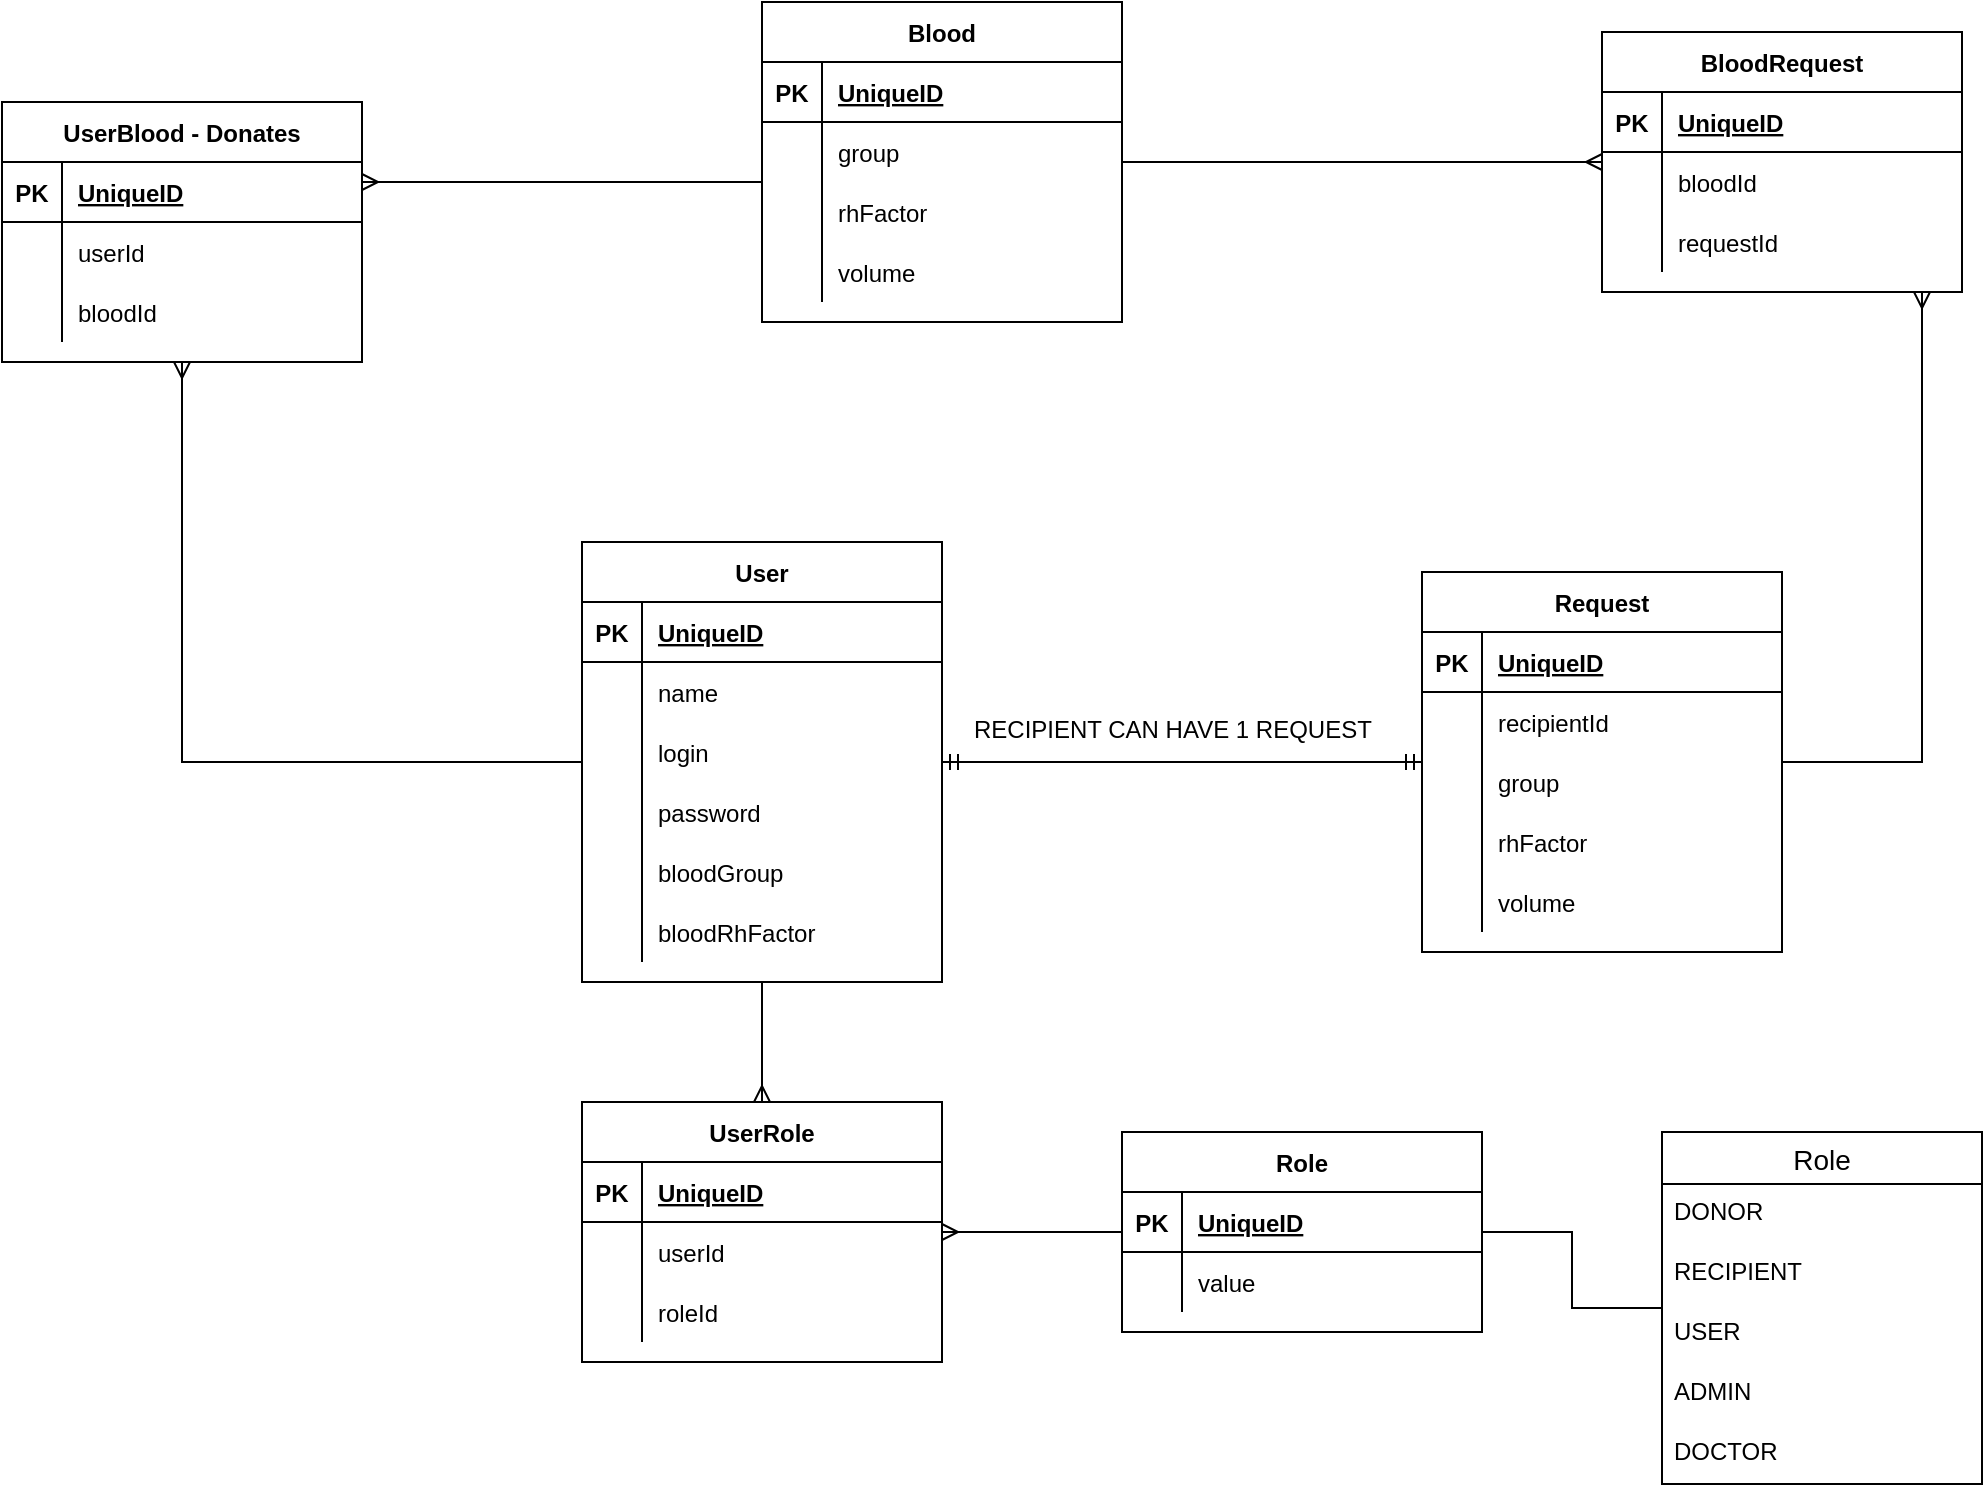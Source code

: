 <mxfile version="20.3.0" type="device"><diagram id="ZuSS_hsKMEKXDQGhwud5" name="Page-1"><mxGraphModel dx="1292" dy="696" grid="1" gridSize="10" guides="1" tooltips="1" connect="1" arrows="1" fold="1" page="1" pageScale="1" pageWidth="1654" pageHeight="2336" math="0" shadow="0"><root><mxCell id="0"/><mxCell id="1" parent="0"/><mxCell id="Uv4HPUMLxdbUhzFTMgXX-235" style="edgeStyle=orthogonalEdgeStyle;rounded=0;orthogonalLoop=1;jettySize=auto;html=1;startArrow=none;startFill=0;endArrow=ERmany;endFill=0;" edge="1" parent="1" source="Uv4HPUMLxdbUhzFTMgXX-1" target="Uv4HPUMLxdbUhzFTMgXX-219"><mxGeometry relative="1" as="geometry"/></mxCell><mxCell id="Uv4HPUMLxdbUhzFTMgXX-1" value="User" style="shape=table;startSize=30;container=1;collapsible=1;childLayout=tableLayout;fixedRows=1;rowLines=0;fontStyle=1;align=center;resizeLast=1;" vertex="1" parent="1"><mxGeometry x="460" y="710" width="180" height="220" as="geometry"/></mxCell><mxCell id="Uv4HPUMLxdbUhzFTMgXX-2" value="" style="shape=tableRow;horizontal=0;startSize=0;swimlaneHead=0;swimlaneBody=0;fillColor=none;collapsible=0;dropTarget=0;points=[[0,0.5],[1,0.5]];portConstraint=eastwest;top=0;left=0;right=0;bottom=1;" vertex="1" parent="Uv4HPUMLxdbUhzFTMgXX-1"><mxGeometry y="30" width="180" height="30" as="geometry"/></mxCell><mxCell id="Uv4HPUMLxdbUhzFTMgXX-3" value="PK" style="shape=partialRectangle;connectable=0;fillColor=none;top=0;left=0;bottom=0;right=0;fontStyle=1;overflow=hidden;" vertex="1" parent="Uv4HPUMLxdbUhzFTMgXX-2"><mxGeometry width="30" height="30" as="geometry"><mxRectangle width="30" height="30" as="alternateBounds"/></mxGeometry></mxCell><mxCell id="Uv4HPUMLxdbUhzFTMgXX-4" value="UniqueID" style="shape=partialRectangle;connectable=0;fillColor=none;top=0;left=0;bottom=0;right=0;align=left;spacingLeft=6;fontStyle=5;overflow=hidden;" vertex="1" parent="Uv4HPUMLxdbUhzFTMgXX-2"><mxGeometry x="30" width="150" height="30" as="geometry"><mxRectangle width="150" height="30" as="alternateBounds"/></mxGeometry></mxCell><mxCell id="Uv4HPUMLxdbUhzFTMgXX-5" value="" style="shape=tableRow;horizontal=0;startSize=0;swimlaneHead=0;swimlaneBody=0;fillColor=none;collapsible=0;dropTarget=0;points=[[0,0.5],[1,0.5]];portConstraint=eastwest;top=0;left=0;right=0;bottom=0;" vertex="1" parent="Uv4HPUMLxdbUhzFTMgXX-1"><mxGeometry y="60" width="180" height="30" as="geometry"/></mxCell><mxCell id="Uv4HPUMLxdbUhzFTMgXX-6" value="" style="shape=partialRectangle;connectable=0;fillColor=none;top=0;left=0;bottom=0;right=0;editable=1;overflow=hidden;" vertex="1" parent="Uv4HPUMLxdbUhzFTMgXX-5"><mxGeometry width="30" height="30" as="geometry"><mxRectangle width="30" height="30" as="alternateBounds"/></mxGeometry></mxCell><mxCell id="Uv4HPUMLxdbUhzFTMgXX-7" value="name" style="shape=partialRectangle;connectable=0;fillColor=none;top=0;left=0;bottom=0;right=0;align=left;spacingLeft=6;overflow=hidden;" vertex="1" parent="Uv4HPUMLxdbUhzFTMgXX-5"><mxGeometry x="30" width="150" height="30" as="geometry"><mxRectangle width="150" height="30" as="alternateBounds"/></mxGeometry></mxCell><mxCell id="Uv4HPUMLxdbUhzFTMgXX-8" value="" style="shape=tableRow;horizontal=0;startSize=0;swimlaneHead=0;swimlaneBody=0;fillColor=none;collapsible=0;dropTarget=0;points=[[0,0.5],[1,0.5]];portConstraint=eastwest;top=0;left=0;right=0;bottom=0;" vertex="1" parent="Uv4HPUMLxdbUhzFTMgXX-1"><mxGeometry y="90" width="180" height="30" as="geometry"/></mxCell><mxCell id="Uv4HPUMLxdbUhzFTMgXX-9" value="" style="shape=partialRectangle;connectable=0;fillColor=none;top=0;left=0;bottom=0;right=0;editable=1;overflow=hidden;" vertex="1" parent="Uv4HPUMLxdbUhzFTMgXX-8"><mxGeometry width="30" height="30" as="geometry"><mxRectangle width="30" height="30" as="alternateBounds"/></mxGeometry></mxCell><mxCell id="Uv4HPUMLxdbUhzFTMgXX-10" value="login" style="shape=partialRectangle;connectable=0;fillColor=none;top=0;left=0;bottom=0;right=0;align=left;spacingLeft=6;overflow=hidden;" vertex="1" parent="Uv4HPUMLxdbUhzFTMgXX-8"><mxGeometry x="30" width="150" height="30" as="geometry"><mxRectangle width="150" height="30" as="alternateBounds"/></mxGeometry></mxCell><mxCell id="Uv4HPUMLxdbUhzFTMgXX-11" value="" style="shape=tableRow;horizontal=0;startSize=0;swimlaneHead=0;swimlaneBody=0;fillColor=none;collapsible=0;dropTarget=0;points=[[0,0.5],[1,0.5]];portConstraint=eastwest;top=0;left=0;right=0;bottom=0;" vertex="1" parent="Uv4HPUMLxdbUhzFTMgXX-1"><mxGeometry y="120" width="180" height="30" as="geometry"/></mxCell><mxCell id="Uv4HPUMLxdbUhzFTMgXX-12" value="" style="shape=partialRectangle;connectable=0;fillColor=none;top=0;left=0;bottom=0;right=0;editable=1;overflow=hidden;" vertex="1" parent="Uv4HPUMLxdbUhzFTMgXX-11"><mxGeometry width="30" height="30" as="geometry"><mxRectangle width="30" height="30" as="alternateBounds"/></mxGeometry></mxCell><mxCell id="Uv4HPUMLxdbUhzFTMgXX-13" value="password" style="shape=partialRectangle;connectable=0;fillColor=none;top=0;left=0;bottom=0;right=0;align=left;spacingLeft=6;overflow=hidden;" vertex="1" parent="Uv4HPUMLxdbUhzFTMgXX-11"><mxGeometry x="30" width="150" height="30" as="geometry"><mxRectangle width="150" height="30" as="alternateBounds"/></mxGeometry></mxCell><mxCell id="Uv4HPUMLxdbUhzFTMgXX-186" style="shape=tableRow;horizontal=0;startSize=0;swimlaneHead=0;swimlaneBody=0;fillColor=none;collapsible=0;dropTarget=0;points=[[0,0.5],[1,0.5]];portConstraint=eastwest;top=0;left=0;right=0;bottom=0;" vertex="1" parent="Uv4HPUMLxdbUhzFTMgXX-1"><mxGeometry y="150" width="180" height="30" as="geometry"/></mxCell><mxCell id="Uv4HPUMLxdbUhzFTMgXX-187" style="shape=partialRectangle;connectable=0;fillColor=none;top=0;left=0;bottom=0;right=0;editable=1;overflow=hidden;" vertex="1" parent="Uv4HPUMLxdbUhzFTMgXX-186"><mxGeometry width="30" height="30" as="geometry"><mxRectangle width="30" height="30" as="alternateBounds"/></mxGeometry></mxCell><mxCell id="Uv4HPUMLxdbUhzFTMgXX-188" value="bloodGroup" style="shape=partialRectangle;connectable=0;fillColor=none;top=0;left=0;bottom=0;right=0;align=left;spacingLeft=6;overflow=hidden;" vertex="1" parent="Uv4HPUMLxdbUhzFTMgXX-186"><mxGeometry x="30" width="150" height="30" as="geometry"><mxRectangle width="150" height="30" as="alternateBounds"/></mxGeometry></mxCell><mxCell id="Uv4HPUMLxdbUhzFTMgXX-189" style="shape=tableRow;horizontal=0;startSize=0;swimlaneHead=0;swimlaneBody=0;fillColor=none;collapsible=0;dropTarget=0;points=[[0,0.5],[1,0.5]];portConstraint=eastwest;top=0;left=0;right=0;bottom=0;" vertex="1" parent="Uv4HPUMLxdbUhzFTMgXX-1"><mxGeometry y="180" width="180" height="30" as="geometry"/></mxCell><mxCell id="Uv4HPUMLxdbUhzFTMgXX-190" style="shape=partialRectangle;connectable=0;fillColor=none;top=0;left=0;bottom=0;right=0;editable=1;overflow=hidden;" vertex="1" parent="Uv4HPUMLxdbUhzFTMgXX-189"><mxGeometry width="30" height="30" as="geometry"><mxRectangle width="30" height="30" as="alternateBounds"/></mxGeometry></mxCell><mxCell id="Uv4HPUMLxdbUhzFTMgXX-191" value="bloodRhFactor" style="shape=partialRectangle;connectable=0;fillColor=none;top=0;left=0;bottom=0;right=0;align=left;spacingLeft=6;overflow=hidden;" vertex="1" parent="Uv4HPUMLxdbUhzFTMgXX-189"><mxGeometry x="30" width="150" height="30" as="geometry"><mxRectangle width="150" height="30" as="alternateBounds"/></mxGeometry></mxCell><mxCell id="Uv4HPUMLxdbUhzFTMgXX-59" style="edgeStyle=orthogonalEdgeStyle;rounded=0;orthogonalLoop=1;jettySize=auto;html=1;endArrow=none;endFill=0;" edge="1" parent="1" source="Uv4HPUMLxdbUhzFTMgXX-40" target="Uv4HPUMLxdbUhzFTMgXX-54"><mxGeometry relative="1" as="geometry"/></mxCell><mxCell id="Uv4HPUMLxdbUhzFTMgXX-134" style="edgeStyle=orthogonalEdgeStyle;rounded=0;orthogonalLoop=1;jettySize=auto;html=1;endArrow=ERmany;endFill=0;" edge="1" parent="1" source="Uv4HPUMLxdbUhzFTMgXX-40" target="Uv4HPUMLxdbUhzFTMgXX-121"><mxGeometry relative="1" as="geometry"/></mxCell><mxCell id="Uv4HPUMLxdbUhzFTMgXX-40" value="Role" style="shape=table;startSize=30;container=1;collapsible=1;childLayout=tableLayout;fixedRows=1;rowLines=0;fontStyle=1;align=center;resizeLast=1;" vertex="1" parent="1"><mxGeometry x="730" y="1005" width="180" height="100" as="geometry"/></mxCell><mxCell id="Uv4HPUMLxdbUhzFTMgXX-41" value="" style="shape=tableRow;horizontal=0;startSize=0;swimlaneHead=0;swimlaneBody=0;fillColor=none;collapsible=0;dropTarget=0;points=[[0,0.5],[1,0.5]];portConstraint=eastwest;top=0;left=0;right=0;bottom=1;" vertex="1" parent="Uv4HPUMLxdbUhzFTMgXX-40"><mxGeometry y="30" width="180" height="30" as="geometry"/></mxCell><mxCell id="Uv4HPUMLxdbUhzFTMgXX-42" value="PK" style="shape=partialRectangle;connectable=0;fillColor=none;top=0;left=0;bottom=0;right=0;fontStyle=1;overflow=hidden;" vertex="1" parent="Uv4HPUMLxdbUhzFTMgXX-41"><mxGeometry width="30" height="30" as="geometry"><mxRectangle width="30" height="30" as="alternateBounds"/></mxGeometry></mxCell><mxCell id="Uv4HPUMLxdbUhzFTMgXX-43" value="UniqueID" style="shape=partialRectangle;connectable=0;fillColor=none;top=0;left=0;bottom=0;right=0;align=left;spacingLeft=6;fontStyle=5;overflow=hidden;" vertex="1" parent="Uv4HPUMLxdbUhzFTMgXX-41"><mxGeometry x="30" width="150" height="30" as="geometry"><mxRectangle width="150" height="30" as="alternateBounds"/></mxGeometry></mxCell><mxCell id="Uv4HPUMLxdbUhzFTMgXX-44" value="" style="shape=tableRow;horizontal=0;startSize=0;swimlaneHead=0;swimlaneBody=0;fillColor=none;collapsible=0;dropTarget=0;points=[[0,0.5],[1,0.5]];portConstraint=eastwest;top=0;left=0;right=0;bottom=0;" vertex="1" parent="Uv4HPUMLxdbUhzFTMgXX-40"><mxGeometry y="60" width="180" height="30" as="geometry"/></mxCell><mxCell id="Uv4HPUMLxdbUhzFTMgXX-45" value="" style="shape=partialRectangle;connectable=0;fillColor=none;top=0;left=0;bottom=0;right=0;editable=1;overflow=hidden;" vertex="1" parent="Uv4HPUMLxdbUhzFTMgXX-44"><mxGeometry width="30" height="30" as="geometry"><mxRectangle width="30" height="30" as="alternateBounds"/></mxGeometry></mxCell><mxCell id="Uv4HPUMLxdbUhzFTMgXX-46" value="value" style="shape=partialRectangle;connectable=0;fillColor=none;top=0;left=0;bottom=0;right=0;align=left;spacingLeft=6;overflow=hidden;" vertex="1" parent="Uv4HPUMLxdbUhzFTMgXX-44"><mxGeometry x="30" width="150" height="30" as="geometry"><mxRectangle width="150" height="30" as="alternateBounds"/></mxGeometry></mxCell><mxCell id="Uv4HPUMLxdbUhzFTMgXX-54" value="Role" style="swimlane;fontStyle=0;childLayout=stackLayout;horizontal=1;startSize=26;horizontalStack=0;resizeParent=1;resizeParentMax=0;resizeLast=0;collapsible=1;marginBottom=0;align=center;fontSize=14;" vertex="1" parent="1"><mxGeometry x="1000" y="1005" width="160" height="176" as="geometry"/></mxCell><mxCell id="Uv4HPUMLxdbUhzFTMgXX-55" value="DONOR" style="text;strokeColor=none;fillColor=none;spacingLeft=4;spacingRight=4;overflow=hidden;rotatable=0;points=[[0,0.5],[1,0.5]];portConstraint=eastwest;fontSize=12;" vertex="1" parent="Uv4HPUMLxdbUhzFTMgXX-54"><mxGeometry y="26" width="160" height="30" as="geometry"/></mxCell><mxCell id="Uv4HPUMLxdbUhzFTMgXX-56" value="RECIPIENT" style="text;strokeColor=none;fillColor=none;spacingLeft=4;spacingRight=4;overflow=hidden;rotatable=0;points=[[0,0.5],[1,0.5]];portConstraint=eastwest;fontSize=12;" vertex="1" parent="Uv4HPUMLxdbUhzFTMgXX-54"><mxGeometry y="56" width="160" height="30" as="geometry"/></mxCell><mxCell id="Uv4HPUMLxdbUhzFTMgXX-57" value="USER" style="text;strokeColor=none;fillColor=none;spacingLeft=4;spacingRight=4;overflow=hidden;rotatable=0;points=[[0,0.5],[1,0.5]];portConstraint=eastwest;fontSize=12;" vertex="1" parent="Uv4HPUMLxdbUhzFTMgXX-54"><mxGeometry y="86" width="160" height="30" as="geometry"/></mxCell><mxCell id="Uv4HPUMLxdbUhzFTMgXX-88" value="ADMIN" style="text;strokeColor=none;fillColor=none;spacingLeft=4;spacingRight=4;overflow=hidden;rotatable=0;points=[[0,0.5],[1,0.5]];portConstraint=eastwest;fontSize=12;" vertex="1" parent="Uv4HPUMLxdbUhzFTMgXX-54"><mxGeometry y="116" width="160" height="30" as="geometry"/></mxCell><mxCell id="Uv4HPUMLxdbUhzFTMgXX-89" value="DOCTOR" style="text;strokeColor=none;fillColor=none;spacingLeft=4;spacingRight=4;overflow=hidden;rotatable=0;points=[[0,0.5],[1,0.5]];portConstraint=eastwest;fontSize=12;" vertex="1" parent="Uv4HPUMLxdbUhzFTMgXX-54"><mxGeometry y="146" width="160" height="30" as="geometry"/></mxCell><mxCell id="Uv4HPUMLxdbUhzFTMgXX-105" style="edgeStyle=orthogonalEdgeStyle;rounded=0;orthogonalLoop=1;jettySize=auto;html=1;endArrow=ERmandOne;endFill=0;startArrow=ERmandOne;startFill=0;" edge="1" parent="1" source="Uv4HPUMLxdbUhzFTMgXX-91" target="Uv4HPUMLxdbUhzFTMgXX-1"><mxGeometry relative="1" as="geometry"/></mxCell><mxCell id="Uv4HPUMLxdbUhzFTMgXX-91" value="Request" style="shape=table;startSize=30;container=1;collapsible=1;childLayout=tableLayout;fixedRows=1;rowLines=0;fontStyle=1;align=center;resizeLast=1;" vertex="1" parent="1"><mxGeometry x="880" y="725" width="180" height="190" as="geometry"/></mxCell><mxCell id="Uv4HPUMLxdbUhzFTMgXX-92" value="" style="shape=tableRow;horizontal=0;startSize=0;swimlaneHead=0;swimlaneBody=0;fillColor=none;collapsible=0;dropTarget=0;points=[[0,0.5],[1,0.5]];portConstraint=eastwest;top=0;left=0;right=0;bottom=1;" vertex="1" parent="Uv4HPUMLxdbUhzFTMgXX-91"><mxGeometry y="30" width="180" height="30" as="geometry"/></mxCell><mxCell id="Uv4HPUMLxdbUhzFTMgXX-93" value="PK" style="shape=partialRectangle;connectable=0;fillColor=none;top=0;left=0;bottom=0;right=0;fontStyle=1;overflow=hidden;" vertex="1" parent="Uv4HPUMLxdbUhzFTMgXX-92"><mxGeometry width="30" height="30" as="geometry"><mxRectangle width="30" height="30" as="alternateBounds"/></mxGeometry></mxCell><mxCell id="Uv4HPUMLxdbUhzFTMgXX-94" value="UniqueID" style="shape=partialRectangle;connectable=0;fillColor=none;top=0;left=0;bottom=0;right=0;align=left;spacingLeft=6;fontStyle=5;overflow=hidden;" vertex="1" parent="Uv4HPUMLxdbUhzFTMgXX-92"><mxGeometry x="30" width="150" height="30" as="geometry"><mxRectangle width="150" height="30" as="alternateBounds"/></mxGeometry></mxCell><mxCell id="Uv4HPUMLxdbUhzFTMgXX-95" value="" style="shape=tableRow;horizontal=0;startSize=0;swimlaneHead=0;swimlaneBody=0;fillColor=none;collapsible=0;dropTarget=0;points=[[0,0.5],[1,0.5]];portConstraint=eastwest;top=0;left=0;right=0;bottom=0;" vertex="1" parent="Uv4HPUMLxdbUhzFTMgXX-91"><mxGeometry y="60" width="180" height="30" as="geometry"/></mxCell><mxCell id="Uv4HPUMLxdbUhzFTMgXX-96" value="" style="shape=partialRectangle;connectable=0;fillColor=none;top=0;left=0;bottom=0;right=0;editable=1;overflow=hidden;" vertex="1" parent="Uv4HPUMLxdbUhzFTMgXX-95"><mxGeometry width="30" height="30" as="geometry"><mxRectangle width="30" height="30" as="alternateBounds"/></mxGeometry></mxCell><mxCell id="Uv4HPUMLxdbUhzFTMgXX-97" value="recipientId" style="shape=partialRectangle;connectable=0;fillColor=none;top=0;left=0;bottom=0;right=0;align=left;spacingLeft=6;overflow=hidden;" vertex="1" parent="Uv4HPUMLxdbUhzFTMgXX-95"><mxGeometry x="30" width="150" height="30" as="geometry"><mxRectangle width="150" height="30" as="alternateBounds"/></mxGeometry></mxCell><mxCell id="Uv4HPUMLxdbUhzFTMgXX-196" style="shape=tableRow;horizontal=0;startSize=0;swimlaneHead=0;swimlaneBody=0;fillColor=none;collapsible=0;dropTarget=0;points=[[0,0.5],[1,0.5]];portConstraint=eastwest;top=0;left=0;right=0;bottom=0;" vertex="1" parent="Uv4HPUMLxdbUhzFTMgXX-91"><mxGeometry y="90" width="180" height="30" as="geometry"/></mxCell><mxCell id="Uv4HPUMLxdbUhzFTMgXX-197" style="shape=partialRectangle;connectable=0;fillColor=none;top=0;left=0;bottom=0;right=0;editable=1;overflow=hidden;" vertex="1" parent="Uv4HPUMLxdbUhzFTMgXX-196"><mxGeometry width="30" height="30" as="geometry"><mxRectangle width="30" height="30" as="alternateBounds"/></mxGeometry></mxCell><mxCell id="Uv4HPUMLxdbUhzFTMgXX-198" value="group" style="shape=partialRectangle;connectable=0;fillColor=none;top=0;left=0;bottom=0;right=0;align=left;spacingLeft=6;overflow=hidden;" vertex="1" parent="Uv4HPUMLxdbUhzFTMgXX-196"><mxGeometry x="30" width="150" height="30" as="geometry"><mxRectangle width="150" height="30" as="alternateBounds"/></mxGeometry></mxCell><mxCell id="Uv4HPUMLxdbUhzFTMgXX-193" style="shape=tableRow;horizontal=0;startSize=0;swimlaneHead=0;swimlaneBody=0;fillColor=none;collapsible=0;dropTarget=0;points=[[0,0.5],[1,0.5]];portConstraint=eastwest;top=0;left=0;right=0;bottom=0;" vertex="1" parent="Uv4HPUMLxdbUhzFTMgXX-91"><mxGeometry y="120" width="180" height="30" as="geometry"/></mxCell><mxCell id="Uv4HPUMLxdbUhzFTMgXX-194" style="shape=partialRectangle;connectable=0;fillColor=none;top=0;left=0;bottom=0;right=0;editable=1;overflow=hidden;" vertex="1" parent="Uv4HPUMLxdbUhzFTMgXX-193"><mxGeometry width="30" height="30" as="geometry"><mxRectangle width="30" height="30" as="alternateBounds"/></mxGeometry></mxCell><mxCell id="Uv4HPUMLxdbUhzFTMgXX-195" value="rhFactor" style="shape=partialRectangle;connectable=0;fillColor=none;top=0;left=0;bottom=0;right=0;align=left;spacingLeft=6;overflow=hidden;" vertex="1" parent="Uv4HPUMLxdbUhzFTMgXX-193"><mxGeometry x="30" width="150" height="30" as="geometry"><mxRectangle width="150" height="30" as="alternateBounds"/></mxGeometry></mxCell><mxCell id="Uv4HPUMLxdbUhzFTMgXX-98" value="" style="shape=tableRow;horizontal=0;startSize=0;swimlaneHead=0;swimlaneBody=0;fillColor=none;collapsible=0;dropTarget=0;points=[[0,0.5],[1,0.5]];portConstraint=eastwest;top=0;left=0;right=0;bottom=0;" vertex="1" parent="Uv4HPUMLxdbUhzFTMgXX-91"><mxGeometry y="150" width="180" height="30" as="geometry"/></mxCell><mxCell id="Uv4HPUMLxdbUhzFTMgXX-99" value="" style="shape=partialRectangle;connectable=0;fillColor=none;top=0;left=0;bottom=0;right=0;editable=1;overflow=hidden;" vertex="1" parent="Uv4HPUMLxdbUhzFTMgXX-98"><mxGeometry width="30" height="30" as="geometry"><mxRectangle width="30" height="30" as="alternateBounds"/></mxGeometry></mxCell><mxCell id="Uv4HPUMLxdbUhzFTMgXX-100" value="volume" style="shape=partialRectangle;connectable=0;fillColor=none;top=0;left=0;bottom=0;right=0;align=left;spacingLeft=6;overflow=hidden;" vertex="1" parent="Uv4HPUMLxdbUhzFTMgXX-98"><mxGeometry x="30" width="150" height="30" as="geometry"><mxRectangle width="150" height="30" as="alternateBounds"/></mxGeometry></mxCell><mxCell id="Uv4HPUMLxdbUhzFTMgXX-135" style="edgeStyle=orthogonalEdgeStyle;rounded=0;orthogonalLoop=1;jettySize=auto;html=1;endArrow=none;endFill=0;startArrow=ERmany;startFill=0;" edge="1" parent="1" source="Uv4HPUMLxdbUhzFTMgXX-121" target="Uv4HPUMLxdbUhzFTMgXX-1"><mxGeometry relative="1" as="geometry"/></mxCell><mxCell id="Uv4HPUMLxdbUhzFTMgXX-121" value="UserRole" style="shape=table;startSize=30;container=1;collapsible=1;childLayout=tableLayout;fixedRows=1;rowLines=0;fontStyle=1;align=center;resizeLast=1;" vertex="1" parent="1"><mxGeometry x="460" y="990" width="180" height="130" as="geometry"/></mxCell><mxCell id="Uv4HPUMLxdbUhzFTMgXX-122" value="" style="shape=tableRow;horizontal=0;startSize=0;swimlaneHead=0;swimlaneBody=0;fillColor=none;collapsible=0;dropTarget=0;points=[[0,0.5],[1,0.5]];portConstraint=eastwest;top=0;left=0;right=0;bottom=1;" vertex="1" parent="Uv4HPUMLxdbUhzFTMgXX-121"><mxGeometry y="30" width="180" height="30" as="geometry"/></mxCell><mxCell id="Uv4HPUMLxdbUhzFTMgXX-123" value="PK" style="shape=partialRectangle;connectable=0;fillColor=none;top=0;left=0;bottom=0;right=0;fontStyle=1;overflow=hidden;" vertex="1" parent="Uv4HPUMLxdbUhzFTMgXX-122"><mxGeometry width="30" height="30" as="geometry"><mxRectangle width="30" height="30" as="alternateBounds"/></mxGeometry></mxCell><mxCell id="Uv4HPUMLxdbUhzFTMgXX-124" value="UniqueID" style="shape=partialRectangle;connectable=0;fillColor=none;top=0;left=0;bottom=0;right=0;align=left;spacingLeft=6;fontStyle=5;overflow=hidden;" vertex="1" parent="Uv4HPUMLxdbUhzFTMgXX-122"><mxGeometry x="30" width="150" height="30" as="geometry"><mxRectangle width="150" height="30" as="alternateBounds"/></mxGeometry></mxCell><mxCell id="Uv4HPUMLxdbUhzFTMgXX-125" value="" style="shape=tableRow;horizontal=0;startSize=0;swimlaneHead=0;swimlaneBody=0;fillColor=none;collapsible=0;dropTarget=0;points=[[0,0.5],[1,0.5]];portConstraint=eastwest;top=0;left=0;right=0;bottom=0;" vertex="1" parent="Uv4HPUMLxdbUhzFTMgXX-121"><mxGeometry y="60" width="180" height="30" as="geometry"/></mxCell><mxCell id="Uv4HPUMLxdbUhzFTMgXX-126" value="" style="shape=partialRectangle;connectable=0;fillColor=none;top=0;left=0;bottom=0;right=0;editable=1;overflow=hidden;" vertex="1" parent="Uv4HPUMLxdbUhzFTMgXX-125"><mxGeometry width="30" height="30" as="geometry"><mxRectangle width="30" height="30" as="alternateBounds"/></mxGeometry></mxCell><mxCell id="Uv4HPUMLxdbUhzFTMgXX-127" value="userId" style="shape=partialRectangle;connectable=0;fillColor=none;top=0;left=0;bottom=0;right=0;align=left;spacingLeft=6;overflow=hidden;" vertex="1" parent="Uv4HPUMLxdbUhzFTMgXX-125"><mxGeometry x="30" width="150" height="30" as="geometry"><mxRectangle width="150" height="30" as="alternateBounds"/></mxGeometry></mxCell><mxCell id="Uv4HPUMLxdbUhzFTMgXX-128" value="" style="shape=tableRow;horizontal=0;startSize=0;swimlaneHead=0;swimlaneBody=0;fillColor=none;collapsible=0;dropTarget=0;points=[[0,0.5],[1,0.5]];portConstraint=eastwest;top=0;left=0;right=0;bottom=0;" vertex="1" parent="Uv4HPUMLxdbUhzFTMgXX-121"><mxGeometry y="90" width="180" height="30" as="geometry"/></mxCell><mxCell id="Uv4HPUMLxdbUhzFTMgXX-129" value="" style="shape=partialRectangle;connectable=0;fillColor=none;top=0;left=0;bottom=0;right=0;editable=1;overflow=hidden;" vertex="1" parent="Uv4HPUMLxdbUhzFTMgXX-128"><mxGeometry width="30" height="30" as="geometry"><mxRectangle width="30" height="30" as="alternateBounds"/></mxGeometry></mxCell><mxCell id="Uv4HPUMLxdbUhzFTMgXX-130" value="roleId" style="shape=partialRectangle;connectable=0;fillColor=none;top=0;left=0;bottom=0;right=0;align=left;spacingLeft=6;overflow=hidden;" vertex="1" parent="Uv4HPUMLxdbUhzFTMgXX-128"><mxGeometry x="30" width="150" height="30" as="geometry"><mxRectangle width="150" height="30" as="alternateBounds"/></mxGeometry></mxCell><mxCell id="Uv4HPUMLxdbUhzFTMgXX-169" value="Blood" style="shape=table;startSize=30;container=1;collapsible=1;childLayout=tableLayout;fixedRows=1;rowLines=0;fontStyle=1;align=center;resizeLast=1;" vertex="1" parent="1"><mxGeometry x="550" y="440" width="180" height="160" as="geometry"/></mxCell><mxCell id="Uv4HPUMLxdbUhzFTMgXX-170" value="" style="shape=tableRow;horizontal=0;startSize=0;swimlaneHead=0;swimlaneBody=0;fillColor=none;collapsible=0;dropTarget=0;points=[[0,0.5],[1,0.5]];portConstraint=eastwest;top=0;left=0;right=0;bottom=1;" vertex="1" parent="Uv4HPUMLxdbUhzFTMgXX-169"><mxGeometry y="30" width="180" height="30" as="geometry"/></mxCell><mxCell id="Uv4HPUMLxdbUhzFTMgXX-171" value="PK" style="shape=partialRectangle;connectable=0;fillColor=none;top=0;left=0;bottom=0;right=0;fontStyle=1;overflow=hidden;" vertex="1" parent="Uv4HPUMLxdbUhzFTMgXX-170"><mxGeometry width="30" height="30" as="geometry"><mxRectangle width="30" height="30" as="alternateBounds"/></mxGeometry></mxCell><mxCell id="Uv4HPUMLxdbUhzFTMgXX-172" value="UniqueID" style="shape=partialRectangle;connectable=0;fillColor=none;top=0;left=0;bottom=0;right=0;align=left;spacingLeft=6;fontStyle=5;overflow=hidden;" vertex="1" parent="Uv4HPUMLxdbUhzFTMgXX-170"><mxGeometry x="30" width="150" height="30" as="geometry"><mxRectangle width="150" height="30" as="alternateBounds"/></mxGeometry></mxCell><mxCell id="Uv4HPUMLxdbUhzFTMgXX-173" value="" style="shape=tableRow;horizontal=0;startSize=0;swimlaneHead=0;swimlaneBody=0;fillColor=none;collapsible=0;dropTarget=0;points=[[0,0.5],[1,0.5]];portConstraint=eastwest;top=0;left=0;right=0;bottom=0;" vertex="1" parent="Uv4HPUMLxdbUhzFTMgXX-169"><mxGeometry y="60" width="180" height="30" as="geometry"/></mxCell><mxCell id="Uv4HPUMLxdbUhzFTMgXX-174" value="" style="shape=partialRectangle;connectable=0;fillColor=none;top=0;left=0;bottom=0;right=0;editable=1;overflow=hidden;" vertex="1" parent="Uv4HPUMLxdbUhzFTMgXX-173"><mxGeometry width="30" height="30" as="geometry"><mxRectangle width="30" height="30" as="alternateBounds"/></mxGeometry></mxCell><mxCell id="Uv4HPUMLxdbUhzFTMgXX-175" value="group" style="shape=partialRectangle;connectable=0;fillColor=none;top=0;left=0;bottom=0;right=0;align=left;spacingLeft=6;overflow=hidden;" vertex="1" parent="Uv4HPUMLxdbUhzFTMgXX-173"><mxGeometry x="30" width="150" height="30" as="geometry"><mxRectangle width="150" height="30" as="alternateBounds"/></mxGeometry></mxCell><mxCell id="Uv4HPUMLxdbUhzFTMgXX-176" value="" style="shape=tableRow;horizontal=0;startSize=0;swimlaneHead=0;swimlaneBody=0;fillColor=none;collapsible=0;dropTarget=0;points=[[0,0.5],[1,0.5]];portConstraint=eastwest;top=0;left=0;right=0;bottom=0;" vertex="1" parent="Uv4HPUMLxdbUhzFTMgXX-169"><mxGeometry y="90" width="180" height="30" as="geometry"/></mxCell><mxCell id="Uv4HPUMLxdbUhzFTMgXX-177" value="" style="shape=partialRectangle;connectable=0;fillColor=none;top=0;left=0;bottom=0;right=0;editable=1;overflow=hidden;" vertex="1" parent="Uv4HPUMLxdbUhzFTMgXX-176"><mxGeometry width="30" height="30" as="geometry"><mxRectangle width="30" height="30" as="alternateBounds"/></mxGeometry></mxCell><mxCell id="Uv4HPUMLxdbUhzFTMgXX-178" value="rhFactor" style="shape=partialRectangle;connectable=0;fillColor=none;top=0;left=0;bottom=0;right=0;align=left;spacingLeft=6;overflow=hidden;" vertex="1" parent="Uv4HPUMLxdbUhzFTMgXX-176"><mxGeometry x="30" width="150" height="30" as="geometry"><mxRectangle width="150" height="30" as="alternateBounds"/></mxGeometry></mxCell><mxCell id="Uv4HPUMLxdbUhzFTMgXX-182" style="shape=tableRow;horizontal=0;startSize=0;swimlaneHead=0;swimlaneBody=0;fillColor=none;collapsible=0;dropTarget=0;points=[[0,0.5],[1,0.5]];portConstraint=eastwest;top=0;left=0;right=0;bottom=0;" vertex="1" parent="Uv4HPUMLxdbUhzFTMgXX-169"><mxGeometry y="120" width="180" height="30" as="geometry"/></mxCell><mxCell id="Uv4HPUMLxdbUhzFTMgXX-183" style="shape=partialRectangle;connectable=0;fillColor=none;top=0;left=0;bottom=0;right=0;editable=1;overflow=hidden;" vertex="1" parent="Uv4HPUMLxdbUhzFTMgXX-182"><mxGeometry width="30" height="30" as="geometry"><mxRectangle width="30" height="30" as="alternateBounds"/></mxGeometry></mxCell><mxCell id="Uv4HPUMLxdbUhzFTMgXX-184" value="volume" style="shape=partialRectangle;connectable=0;fillColor=none;top=0;left=0;bottom=0;right=0;align=left;spacingLeft=6;overflow=hidden;" vertex="1" parent="Uv4HPUMLxdbUhzFTMgXX-182"><mxGeometry x="30" width="150" height="30" as="geometry"><mxRectangle width="150" height="30" as="alternateBounds"/></mxGeometry></mxCell><mxCell id="Uv4HPUMLxdbUhzFTMgXX-192" value="RECIPIENT CAN HAVE 1 REQUEST" style="text;strokeColor=none;fillColor=none;spacingLeft=4;spacingRight=4;overflow=hidden;rotatable=0;points=[[0,0.5],[1,0.5]];portConstraint=eastwest;fontSize=12;" vertex="1" parent="1"><mxGeometry x="650" y="790" width="215" height="30" as="geometry"/></mxCell><mxCell id="Uv4HPUMLxdbUhzFTMgXX-236" style="edgeStyle=orthogonalEdgeStyle;rounded=0;orthogonalLoop=1;jettySize=auto;html=1;startArrow=ERmany;startFill=0;endArrow=none;endFill=0;" edge="1" parent="1" source="Uv4HPUMLxdbUhzFTMgXX-219" target="Uv4HPUMLxdbUhzFTMgXX-169"><mxGeometry relative="1" as="geometry"><Array as="points"><mxPoint x="410" y="530"/><mxPoint x="410" y="530"/></Array></mxGeometry></mxCell><mxCell id="Uv4HPUMLxdbUhzFTMgXX-219" value="UserBlood - Donates" style="shape=table;startSize=30;container=1;collapsible=1;childLayout=tableLayout;fixedRows=1;rowLines=0;fontStyle=1;align=center;resizeLast=1;" vertex="1" parent="1"><mxGeometry x="170" y="490" width="180" height="130" as="geometry"/></mxCell><mxCell id="Uv4HPUMLxdbUhzFTMgXX-220" value="" style="shape=tableRow;horizontal=0;startSize=0;swimlaneHead=0;swimlaneBody=0;fillColor=none;collapsible=0;dropTarget=0;points=[[0,0.5],[1,0.5]];portConstraint=eastwest;top=0;left=0;right=0;bottom=1;" vertex="1" parent="Uv4HPUMLxdbUhzFTMgXX-219"><mxGeometry y="30" width="180" height="30" as="geometry"/></mxCell><mxCell id="Uv4HPUMLxdbUhzFTMgXX-221" value="PK" style="shape=partialRectangle;connectable=0;fillColor=none;top=0;left=0;bottom=0;right=0;fontStyle=1;overflow=hidden;" vertex="1" parent="Uv4HPUMLxdbUhzFTMgXX-220"><mxGeometry width="30" height="30" as="geometry"><mxRectangle width="30" height="30" as="alternateBounds"/></mxGeometry></mxCell><mxCell id="Uv4HPUMLxdbUhzFTMgXX-222" value="UniqueID" style="shape=partialRectangle;connectable=0;fillColor=none;top=0;left=0;bottom=0;right=0;align=left;spacingLeft=6;fontStyle=5;overflow=hidden;" vertex="1" parent="Uv4HPUMLxdbUhzFTMgXX-220"><mxGeometry x="30" width="150" height="30" as="geometry"><mxRectangle width="150" height="30" as="alternateBounds"/></mxGeometry></mxCell><mxCell id="Uv4HPUMLxdbUhzFTMgXX-223" value="" style="shape=tableRow;horizontal=0;startSize=0;swimlaneHead=0;swimlaneBody=0;fillColor=none;collapsible=0;dropTarget=0;points=[[0,0.5],[1,0.5]];portConstraint=eastwest;top=0;left=0;right=0;bottom=0;" vertex="1" parent="Uv4HPUMLxdbUhzFTMgXX-219"><mxGeometry y="60" width="180" height="30" as="geometry"/></mxCell><mxCell id="Uv4HPUMLxdbUhzFTMgXX-224" value="" style="shape=partialRectangle;connectable=0;fillColor=none;top=0;left=0;bottom=0;right=0;editable=1;overflow=hidden;" vertex="1" parent="Uv4HPUMLxdbUhzFTMgXX-223"><mxGeometry width="30" height="30" as="geometry"><mxRectangle width="30" height="30" as="alternateBounds"/></mxGeometry></mxCell><mxCell id="Uv4HPUMLxdbUhzFTMgXX-225" value="userId" style="shape=partialRectangle;connectable=0;fillColor=none;top=0;left=0;bottom=0;right=0;align=left;spacingLeft=6;overflow=hidden;" vertex="1" parent="Uv4HPUMLxdbUhzFTMgXX-223"><mxGeometry x="30" width="150" height="30" as="geometry"><mxRectangle width="150" height="30" as="alternateBounds"/></mxGeometry></mxCell><mxCell id="Uv4HPUMLxdbUhzFTMgXX-226" value="" style="shape=tableRow;horizontal=0;startSize=0;swimlaneHead=0;swimlaneBody=0;fillColor=none;collapsible=0;dropTarget=0;points=[[0,0.5],[1,0.5]];portConstraint=eastwest;top=0;left=0;right=0;bottom=0;" vertex="1" parent="Uv4HPUMLxdbUhzFTMgXX-219"><mxGeometry y="90" width="180" height="30" as="geometry"/></mxCell><mxCell id="Uv4HPUMLxdbUhzFTMgXX-227" value="" style="shape=partialRectangle;connectable=0;fillColor=none;top=0;left=0;bottom=0;right=0;editable=1;overflow=hidden;" vertex="1" parent="Uv4HPUMLxdbUhzFTMgXX-226"><mxGeometry width="30" height="30" as="geometry"><mxRectangle width="30" height="30" as="alternateBounds"/></mxGeometry></mxCell><mxCell id="Uv4HPUMLxdbUhzFTMgXX-228" value="bloodId" style="shape=partialRectangle;connectable=0;fillColor=none;top=0;left=0;bottom=0;right=0;align=left;spacingLeft=6;overflow=hidden;" vertex="1" parent="Uv4HPUMLxdbUhzFTMgXX-226"><mxGeometry x="30" width="150" height="30" as="geometry"><mxRectangle width="150" height="30" as="alternateBounds"/></mxGeometry></mxCell><mxCell id="Uv4HPUMLxdbUhzFTMgXX-250" style="edgeStyle=orthogonalEdgeStyle;rounded=0;orthogonalLoop=1;jettySize=auto;html=1;startArrow=ERmany;startFill=0;endArrow=none;endFill=0;" edge="1" parent="1" source="Uv4HPUMLxdbUhzFTMgXX-237" target="Uv4HPUMLxdbUhzFTMgXX-169"><mxGeometry relative="1" as="geometry"/></mxCell><mxCell id="Uv4HPUMLxdbUhzFTMgXX-251" style="edgeStyle=orthogonalEdgeStyle;rounded=0;orthogonalLoop=1;jettySize=auto;html=1;startArrow=ERmany;startFill=0;endArrow=none;endFill=0;" edge="1" parent="1" source="Uv4HPUMLxdbUhzFTMgXX-237" target="Uv4HPUMLxdbUhzFTMgXX-91"><mxGeometry relative="1" as="geometry"><Array as="points"><mxPoint x="1130" y="820"/></Array></mxGeometry></mxCell><mxCell id="Uv4HPUMLxdbUhzFTMgXX-237" value="BloodRequest" style="shape=table;startSize=30;container=1;collapsible=1;childLayout=tableLayout;fixedRows=1;rowLines=0;fontStyle=1;align=center;resizeLast=1;" vertex="1" parent="1"><mxGeometry x="970" y="455" width="180" height="130" as="geometry"/></mxCell><mxCell id="Uv4HPUMLxdbUhzFTMgXX-238" value="" style="shape=tableRow;horizontal=0;startSize=0;swimlaneHead=0;swimlaneBody=0;fillColor=none;collapsible=0;dropTarget=0;points=[[0,0.5],[1,0.5]];portConstraint=eastwest;top=0;left=0;right=0;bottom=1;" vertex="1" parent="Uv4HPUMLxdbUhzFTMgXX-237"><mxGeometry y="30" width="180" height="30" as="geometry"/></mxCell><mxCell id="Uv4HPUMLxdbUhzFTMgXX-239" value="PK" style="shape=partialRectangle;connectable=0;fillColor=none;top=0;left=0;bottom=0;right=0;fontStyle=1;overflow=hidden;" vertex="1" parent="Uv4HPUMLxdbUhzFTMgXX-238"><mxGeometry width="30" height="30" as="geometry"><mxRectangle width="30" height="30" as="alternateBounds"/></mxGeometry></mxCell><mxCell id="Uv4HPUMLxdbUhzFTMgXX-240" value="UniqueID" style="shape=partialRectangle;connectable=0;fillColor=none;top=0;left=0;bottom=0;right=0;align=left;spacingLeft=6;fontStyle=5;overflow=hidden;" vertex="1" parent="Uv4HPUMLxdbUhzFTMgXX-238"><mxGeometry x="30" width="150" height="30" as="geometry"><mxRectangle width="150" height="30" as="alternateBounds"/></mxGeometry></mxCell><mxCell id="Uv4HPUMLxdbUhzFTMgXX-241" value="" style="shape=tableRow;horizontal=0;startSize=0;swimlaneHead=0;swimlaneBody=0;fillColor=none;collapsible=0;dropTarget=0;points=[[0,0.5],[1,0.5]];portConstraint=eastwest;top=0;left=0;right=0;bottom=0;" vertex="1" parent="Uv4HPUMLxdbUhzFTMgXX-237"><mxGeometry y="60" width="180" height="30" as="geometry"/></mxCell><mxCell id="Uv4HPUMLxdbUhzFTMgXX-242" value="" style="shape=partialRectangle;connectable=0;fillColor=none;top=0;left=0;bottom=0;right=0;editable=1;overflow=hidden;" vertex="1" parent="Uv4HPUMLxdbUhzFTMgXX-241"><mxGeometry width="30" height="30" as="geometry"><mxRectangle width="30" height="30" as="alternateBounds"/></mxGeometry></mxCell><mxCell id="Uv4HPUMLxdbUhzFTMgXX-243" value="bloodId" style="shape=partialRectangle;connectable=0;fillColor=none;top=0;left=0;bottom=0;right=0;align=left;spacingLeft=6;overflow=hidden;" vertex="1" parent="Uv4HPUMLxdbUhzFTMgXX-241"><mxGeometry x="30" width="150" height="30" as="geometry"><mxRectangle width="150" height="30" as="alternateBounds"/></mxGeometry></mxCell><mxCell id="Uv4HPUMLxdbUhzFTMgXX-244" value="" style="shape=tableRow;horizontal=0;startSize=0;swimlaneHead=0;swimlaneBody=0;fillColor=none;collapsible=0;dropTarget=0;points=[[0,0.5],[1,0.5]];portConstraint=eastwest;top=0;left=0;right=0;bottom=0;" vertex="1" parent="Uv4HPUMLxdbUhzFTMgXX-237"><mxGeometry y="90" width="180" height="30" as="geometry"/></mxCell><mxCell id="Uv4HPUMLxdbUhzFTMgXX-245" value="" style="shape=partialRectangle;connectable=0;fillColor=none;top=0;left=0;bottom=0;right=0;editable=1;overflow=hidden;" vertex="1" parent="Uv4HPUMLxdbUhzFTMgXX-244"><mxGeometry width="30" height="30" as="geometry"><mxRectangle width="30" height="30" as="alternateBounds"/></mxGeometry></mxCell><mxCell id="Uv4HPUMLxdbUhzFTMgXX-246" value="requestId" style="shape=partialRectangle;connectable=0;fillColor=none;top=0;left=0;bottom=0;right=0;align=left;spacingLeft=6;overflow=hidden;" vertex="1" parent="Uv4HPUMLxdbUhzFTMgXX-244"><mxGeometry x="30" width="150" height="30" as="geometry"><mxRectangle width="150" height="30" as="alternateBounds"/></mxGeometry></mxCell></root></mxGraphModel></diagram></mxfile>